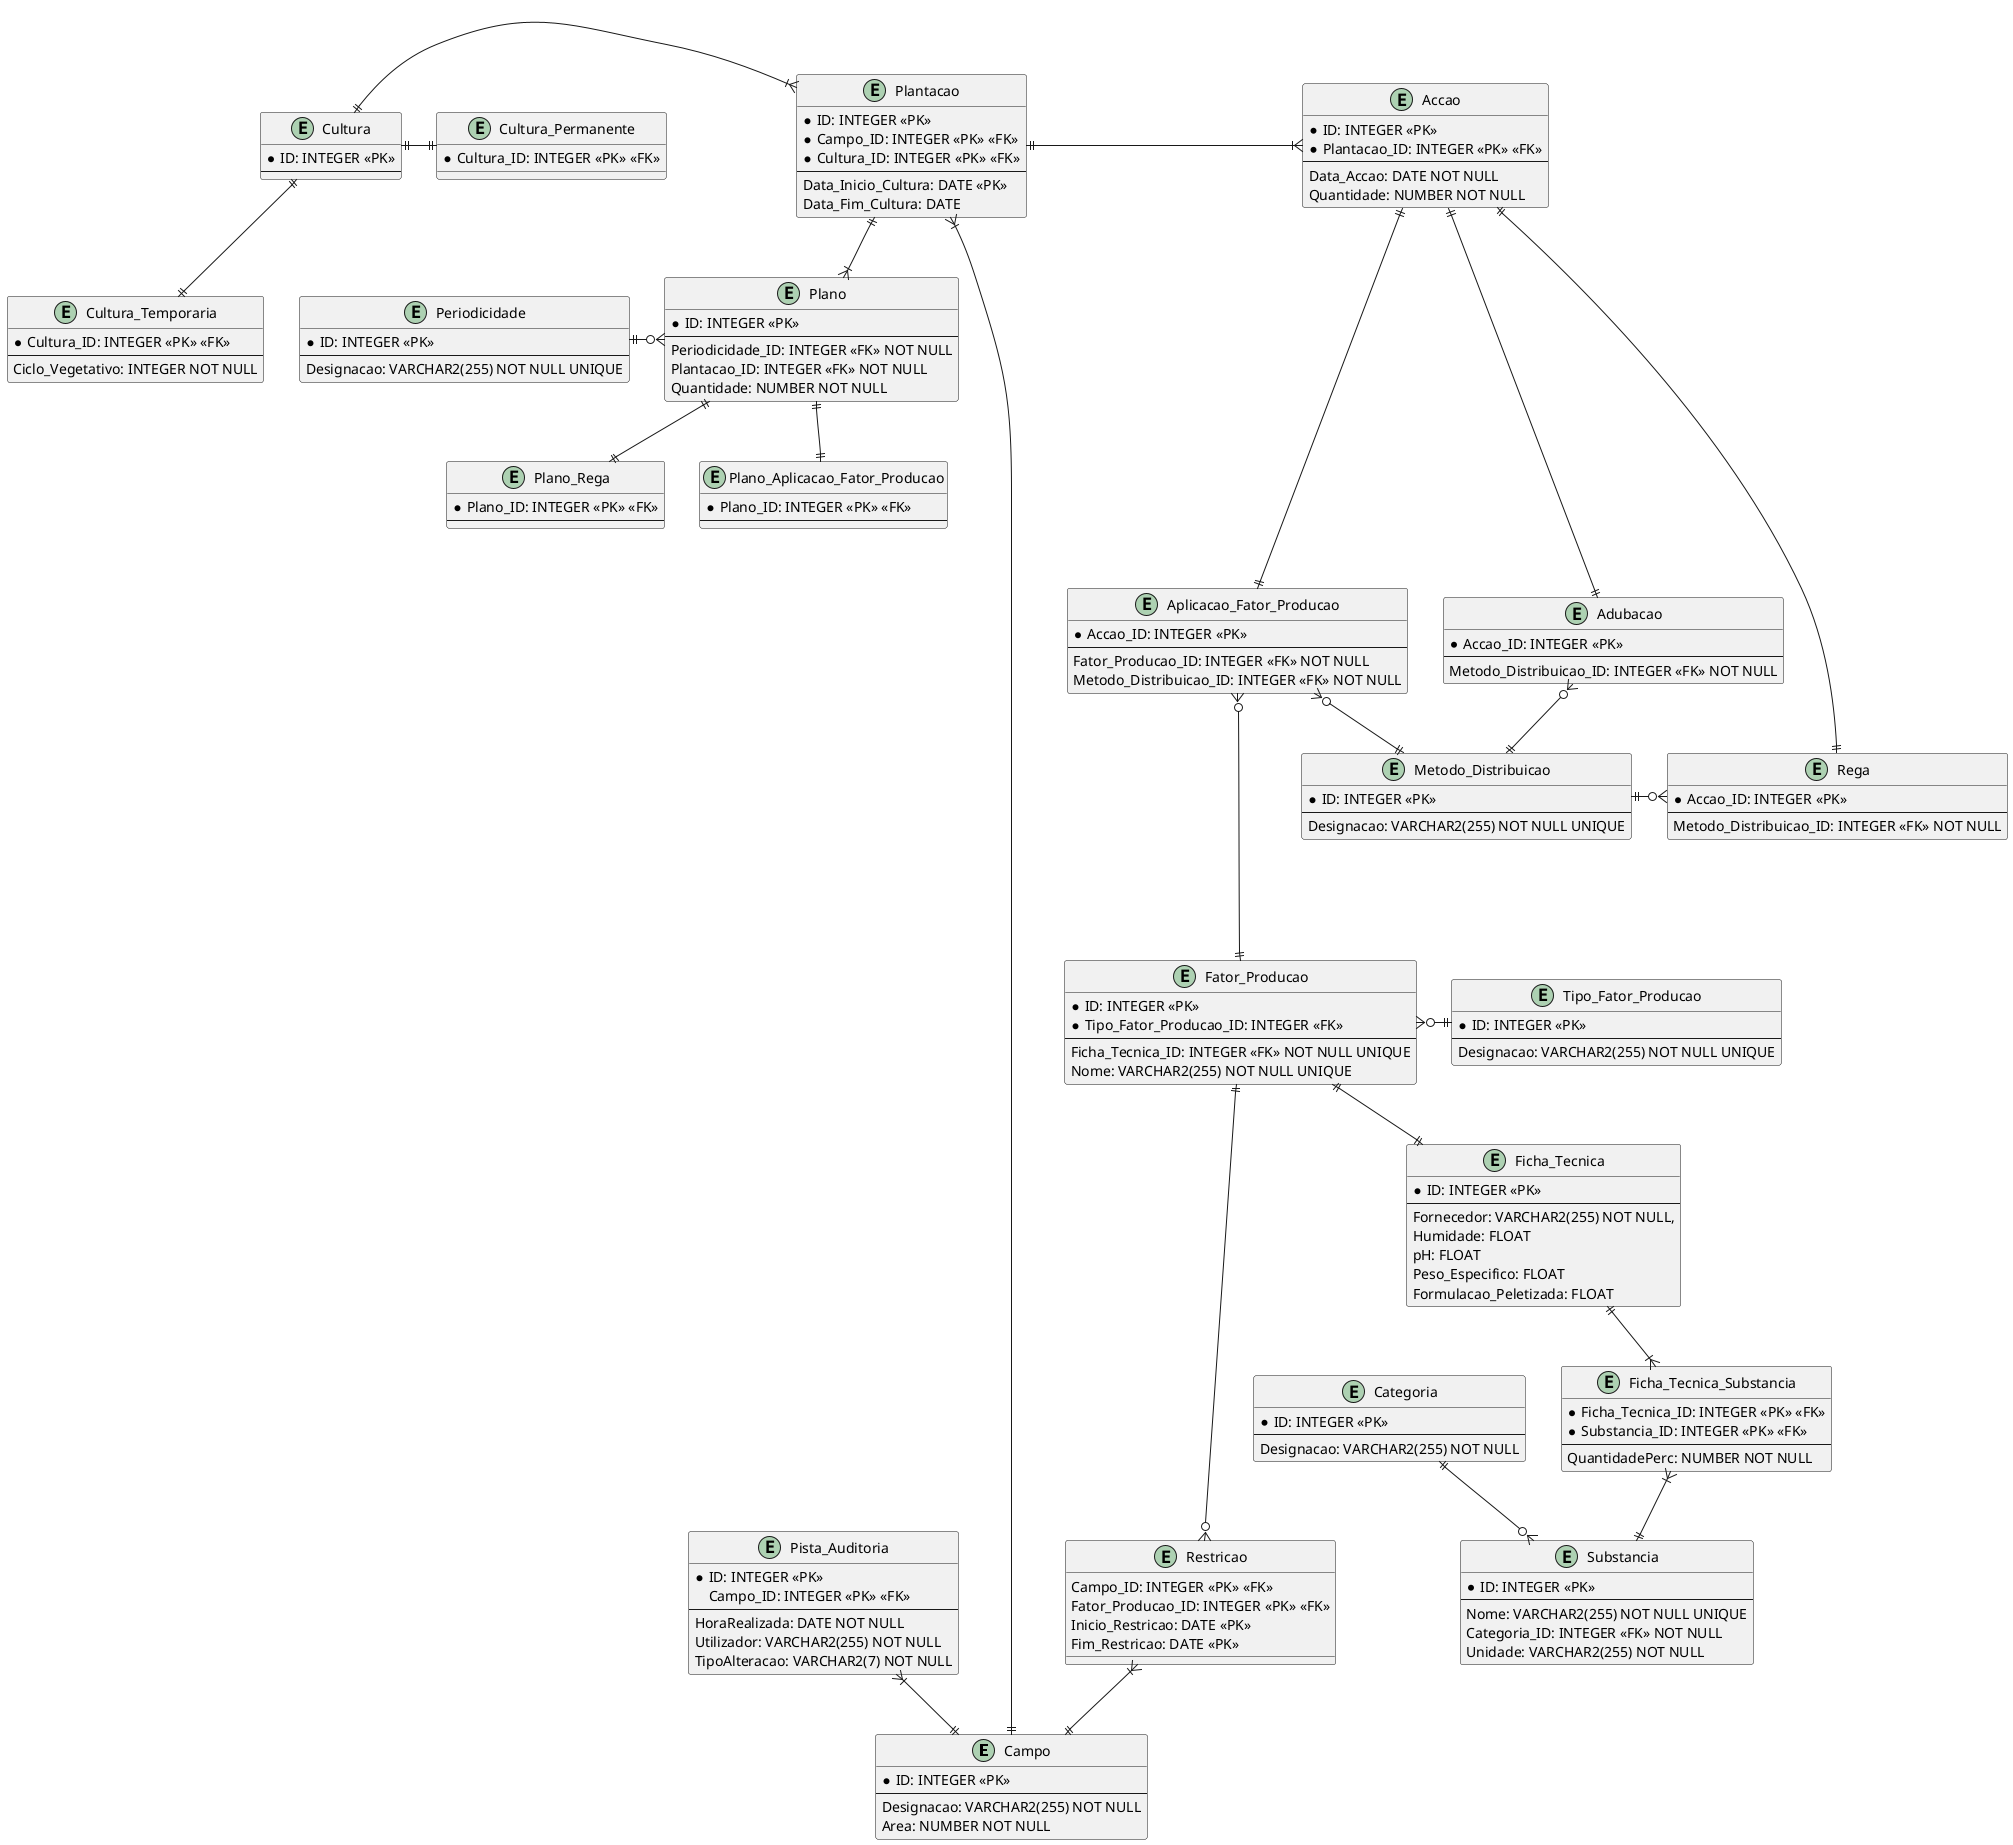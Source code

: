 @startuml Quinta-Manutenção

/'TODO #1:- Verificar se a Designação de um Campo é única e se estas 
devem seguir um conjunto de regras;'/
/'TODO #2:- Determinar o valor minímo de uma qualquer Área;'/
/'Constraints:- [[Area, CHECK(Area > Mínimo)]]'/
entity Campo {
    * ID: INTEGER <<PK>>
    --
    Designacao: VARCHAR2(255) NOT NULL
    Area: NUMBER NOT NULL
}

/'Triggers:-
    #1: Verificar que uma Cultura não é simultaneamente uma Cultura_Temporaria
    e Cultura_Permanente;'/
entity Cultura {
    * ID: INTEGER <<PK>>
    --
}

/'Contraints:- [[Ciclo_Vegetativo, CHECK(Ciclo_Vegetativo > 0)], 
[Ciclo_Vegetativo, CHECK(Ciclo_Vegetativo < 12)]]'/
entity Cultura_Temporaria {
    * Cultura_ID: INTEGER <<PK>> <<FK>>
    --
    Ciclo_Vegetativo: INTEGER NOT NULL
}

entity Cultura_Permanente {
    * Cultura_ID: INTEGER <<PK>> <<FK>>
}

/'Constraints:- [[Campo_ID, Data_Inicio_Cultura, UNIQUE(Campo_ID, Data_Inicio_Cultura)], 
[Data_Fim_Cultura, CHECK(Data_Fim_Cultura < Data_Inicio_Cultura)]]'/
entity Plantacao {
    * ID: INTEGER <<PK>>
    * Campo_ID: INTEGER <<PK>> <<FK>>
    * Cultura_ID: INTEGER <<PK>> <<FK>>
    --
    Data_Inicio_Cultura: DATE <<PK>>
    Data_Fim_Cultura: DATE
}

/'Constraints:- [[Quantidade, CHECK(Quantidade > 0)]]'/
entity Accao {
    * ID: INTEGER <<PK>>
    *Plantacao_ID: INTEGER <<PK>> <<FK>>
    --
    Data_Accao: DATE NOT NULL
    Quantidade: NUMBER NOT NULL
}

entity Metodo_Distribuicao {
    * ID: INTEGER <<PK>>
    --
    Designacao: VARCHAR2(255) NOT NULL UNIQUE
}

entity Rega {
    * Accao_ID: INTEGER <<PK>>
    --
    Metodo_Distribuicao_ID: INTEGER <<FK>> NOT NULL
}

entity Adubacao {
    * Accao_ID: INTEGER <<PK>>
    --
    Metodo_Distribuicao_ID: INTEGER <<FK>> NOT NULL
}

entity Categoria{
     * ID: INTEGER <<PK>>
    --
    Designacao: VARCHAR2(255) NOT NULL
}

entity Aplicacao_Fator_Producao {
    * Accao_ID: INTEGER <<PK>>
    --
    Fator_Producao_ID: INTEGER <<FK>> NOT NULL
    Metodo_Distribuicao_ID: INTEGER <<FK>> NOT NULL
}

entity Restricao {
    Campo_ID: INTEGER <<PK>> <<FK>>
    Fator_Producao_ID: INTEGER <<PK>> <<FK>>
    Inicio_Restricao: DATE <<PK>>
    Fim_Restricao: DATE <<PK>>
}

entity Fator_Producao {
    * ID: INTEGER <<PK>>
    *Tipo_Fator_Producao_ID: INTEGER <<FK>>
    --
    Ficha_Tecnica_ID: INTEGER <<FK>> NOT NULL UNIQUE
    Nome: VARCHAR2(255) NOT NULL UNIQUE
}


entity Tipo_Fator_Producao {
    * ID: INTEGER <<PK>>
    --
    Designacao: VARCHAR2(255) NOT NULL UNIQUE
}

entity Ficha_Tecnica {
    * ID: INTEGER <<PK>>
    --
    Fornecedor: VARCHAR2(255) NOT NULL,
    Humidade: FLOAT
    pH: FLOAT
    Peso_Especifico: FLOAT
    Formulacao_Peletizada: FLOAT
}

entity Ficha_Tecnica_Substancia {
    * Ficha_Tecnica_ID: INTEGER <<PK>> <<FK>>
    * Substancia_ID: INTEGER <<PK>> <<FK>>
    --
    QuantidadePerc: NUMBER NOT NULL
}

entity Substancia {
    * ID: INTEGER <<PK>>
    --
    Nome: VARCHAR2(255) NOT NULL UNIQUE
    Categoria_ID: INTEGER <<FK>> NOT NULL
    Unidade: VARCHAR2(255) NOT NULL
}

entity Plano {
    * ID: INTEGER <<PK>>
    --
    Periodicidade_ID: INTEGER <<FK>> NOT NULL
    Plantacao_ID: INTEGER <<FK>> NOT NULL
    Quantidade: NUMBER NOT NULL
}

entity Periodicidade {
    * ID: INTEGER <<PK>>
    --
    Designacao: VARCHAR2(255) NOT NULL UNIQUE
}

entity Plano_Rega {
    * Plano_ID: INTEGER <<PK>> <<FK>>
    --
}

entity Plano_Aplicacao_Fator_Producao {
    * Plano_ID: INTEGER <<PK>> <<FK>>
    --
}
entity Pista_Auditoria{
    * ID: INTEGER <<PK>>
    Campo_ID: INTEGER <<PK>> <<FK>>
    --
    HoraRealizada: DATE NOT NULL
    Utilizador: VARCHAR2(255) NOT NULL
    TipoAlteracao: VARCHAR2(7) NOT NULL
}


Campo ||-d-|{ Plantacao
Campo ||-u-|{ Restricao
Campo ||-u-|{ Pista_Auditoria

Cultura ||-r-|{ Plantacao

Plantacao ||-r-|{ Accao
Plantacao ||-d-|{ Plano

Accao ||--d--|| Rega
Accao ||--d--|| Aplicacao_Fator_Producao
Accao ||--d--|| Adubacao

Metodo_Distribuicao ||-r-o{ Rega
Metodo_Distribuicao ||-l-o{ Aplicacao_Fator_Producao
Metodo_Distribuicao ||-u-o{ Adubacao

Tipo_Fator_Producao ||-l-o{ Fator_Producao
Categoria ||-d-o{ Substancia

Fator_Producao ||-d-|| Ficha_Tecnica
Fator_Producao ||--u--o{ Aplicacao_Fator_Producao
Fator_Producao ||--d--o{ Restricao

Ficha_Tecnica ||-d-|{ Ficha_Tecnica_Substancia

Substancia ||-u-|{ Ficha_Tecnica_Substancia

Periodicidade ||-r-o{ Plano

Plano_Rega ||-u-|| Plano

Plano_Aplicacao_Fator_Producao ||-u-|| Plano

Cultura ||-d-|| Cultura_Temporaria
Cultura ||-r-|| Cultura_Permanente

@enduml